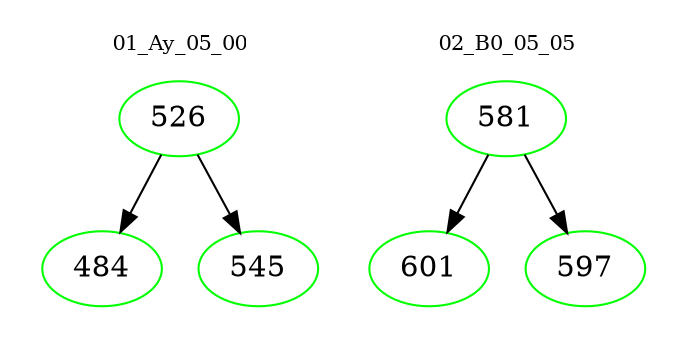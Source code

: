 digraph{
subgraph cluster_0 {
color = white
label = "01_Ay_05_00";
fontsize=10;
T0_526 [label="526", color="green"]
T0_526 -> T0_484 [color="black"]
T0_484 [label="484", color="green"]
T0_526 -> T0_545 [color="black"]
T0_545 [label="545", color="green"]
}
subgraph cluster_1 {
color = white
label = "02_B0_05_05";
fontsize=10;
T1_581 [label="581", color="green"]
T1_581 -> T1_601 [color="black"]
T1_601 [label="601", color="green"]
T1_581 -> T1_597 [color="black"]
T1_597 [label="597", color="green"]
}
}

